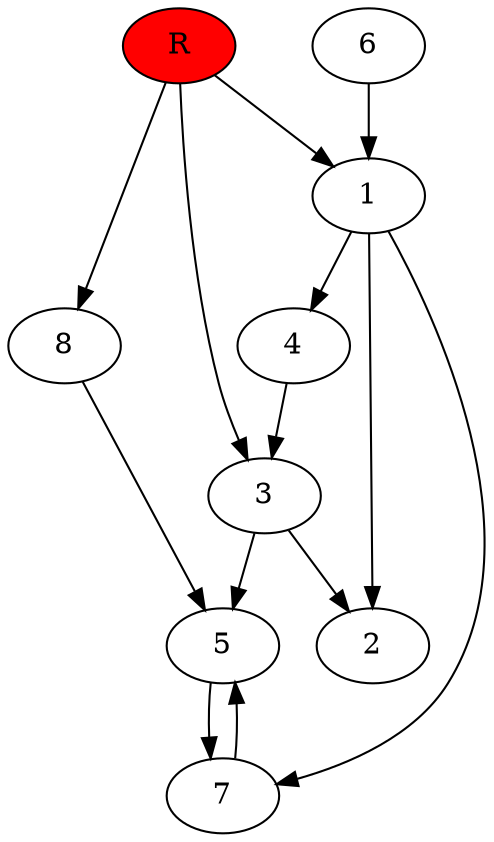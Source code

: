 digraph prb35589 {
	1
	2
	3
	4
	5
	6
	7
	8
	R [fillcolor="#ff0000" style=filled]
	1 -> 2
	1 -> 4
	1 -> 7
	3 -> 2
	3 -> 5
	4 -> 3
	5 -> 7
	6 -> 1
	7 -> 5
	8 -> 5
	R -> 1
	R -> 3
	R -> 8
}
